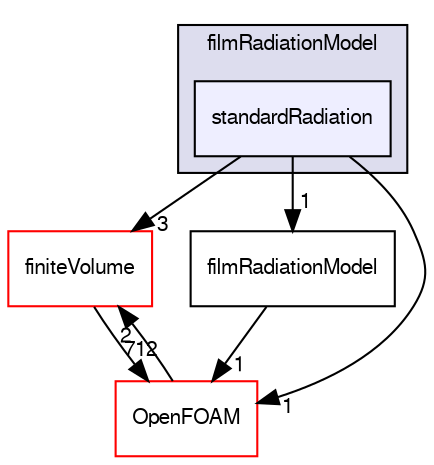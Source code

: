 digraph "src/regionModels/surfaceFilmModels/submodels/thermo/filmRadiationModel/standardRadiation" {
  bgcolor=transparent;
  compound=true
  node [ fontsize="10", fontname="FreeSans"];
  edge [ labelfontsize="10", labelfontname="FreeSans"];
  subgraph clusterdir_9ba09063edd0a1010c3d6fd47e73aac8 {
    graph [ bgcolor="#ddddee", pencolor="black", label="filmRadiationModel" fontname="FreeSans", fontsize="10", URL="dir_9ba09063edd0a1010c3d6fd47e73aac8.html"]
  dir_aad9f7f0a496ef3626ba6d674cf26543 [shape=box, label="standardRadiation", style="filled", fillcolor="#eeeeff", pencolor="black", URL="dir_aad9f7f0a496ef3626ba6d674cf26543.html"];
  }
  dir_9bd15774b555cf7259a6fa18f99fe99b [shape=box label="finiteVolume" color="red" URL="dir_9bd15774b555cf7259a6fa18f99fe99b.html"];
  dir_9f9460fb5bd657f5bea2140ee409b200 [shape=box label="filmRadiationModel" URL="dir_9f9460fb5bd657f5bea2140ee409b200.html"];
  dir_c5473ff19b20e6ec4dfe5c310b3778a8 [shape=box label="OpenFOAM" color="red" URL="dir_c5473ff19b20e6ec4dfe5c310b3778a8.html"];
  dir_9bd15774b555cf7259a6fa18f99fe99b->dir_c5473ff19b20e6ec4dfe5c310b3778a8 [headlabel="712", labeldistance=1.5 headhref="dir_000749_001732.html"];
  dir_aad9f7f0a496ef3626ba6d674cf26543->dir_9bd15774b555cf7259a6fa18f99fe99b [headlabel="3", labeldistance=1.5 headhref="dir_002416_000749.html"];
  dir_aad9f7f0a496ef3626ba6d674cf26543->dir_9f9460fb5bd657f5bea2140ee409b200 [headlabel="1", labeldistance=1.5 headhref="dir_002416_002410.html"];
  dir_aad9f7f0a496ef3626ba6d674cf26543->dir_c5473ff19b20e6ec4dfe5c310b3778a8 [headlabel="1", labeldistance=1.5 headhref="dir_002416_001732.html"];
  dir_9f9460fb5bd657f5bea2140ee409b200->dir_c5473ff19b20e6ec4dfe5c310b3778a8 [headlabel="1", labeldistance=1.5 headhref="dir_002410_001732.html"];
  dir_c5473ff19b20e6ec4dfe5c310b3778a8->dir_9bd15774b555cf7259a6fa18f99fe99b [headlabel="2", labeldistance=1.5 headhref="dir_001732_000749.html"];
}
